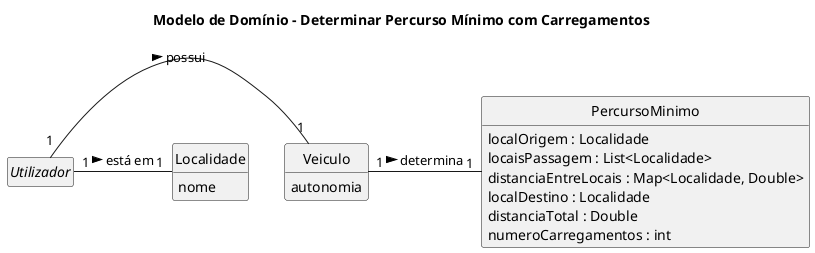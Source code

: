@startuml
'skinparam monochrome true
skinparam packageStyle rectangle
skinparam shadowing false

'direção da esquerda para a direita

skinparam classAttributeIconSize 0
hide circles
hide methods
hide empty members

title Modelo de Domínio - Determinar Percurso Mínimo com Carregamentos
abstract class Utilizador {
}

class Veiculo {
    autonomia
}

class Localidade {
    nome
}

class PercursoMinimo {
    localOrigem : Localidade
    locaisPassagem : List<Localidade>
    distanciaEntreLocais : Map<Localidade, Double>
    localDestino : Localidade
    distanciaTotal : Double
    numeroCarregamentos : int
}

Utilizador "1" -right- "1" Veiculo : possui >
Utilizador "1" -right- "1" Localidade : está em >

Veiculo "1" -right- "1" PercursoMinimo : determina >

@enduml

